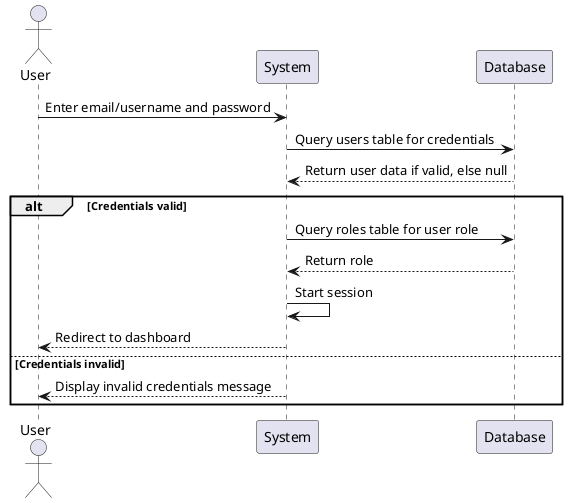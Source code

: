 @startuml Login Sequence
actor User
participant System
participant Database

User -> System: Enter email/username and password
System -> Database: Query users table for credentials
Database --> System: Return user data if valid, else null
alt Credentials valid
    System -> Database: Query roles table for user role
    Database --> System: Return role
    System -> System: Start session
    System --> User: Redirect to dashboard
else Credentials invalid
    System --> User: Display invalid credentials message
end
@enduml
